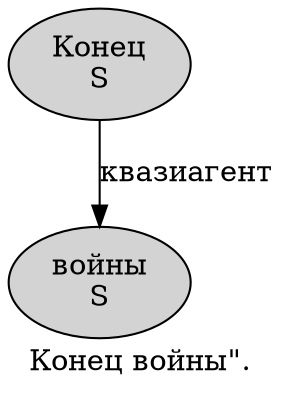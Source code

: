 digraph SENTENCE_452 {
	graph [label="Конец войны\"."]
	node [style=filled]
		0 [label="Конец
S" color="" fillcolor=lightgray penwidth=1 shape=ellipse]
		1 [label="войны
S" color="" fillcolor=lightgray penwidth=1 shape=ellipse]
			0 -> 1 [label="квазиагент"]
}